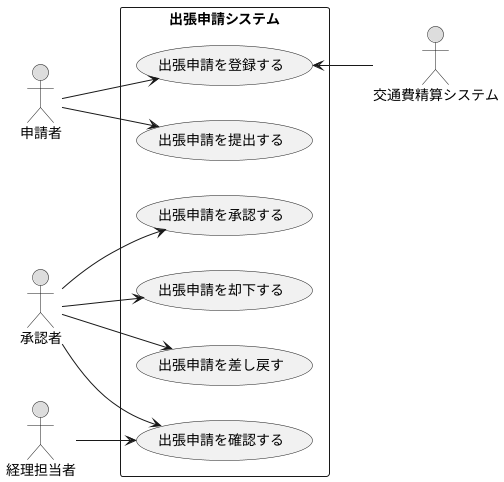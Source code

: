 @startuml 演習2
left to right direction
actor 交通費精算システム #dddddd
actor 申請者 #dddddd
actor 承認者 #dddddd
actor 経理担当者 #dddddd
rectangle 出張申請システム {
usecase 出張申請を登録する
usecase 出張申請を提出する
usecase 出張申請を承認する
usecase 出張申請を却下する
usecase 出張申請を差し戻す
usecase 出張申請を確認する
}
出張申請を登録する<--交通費精算システム
申請者-->出張申請を登録する
申請者-->出張申請を提出する
承認者-->出張申請を承認する
承認者-->出張申請を却下する
承認者-->出張申請を差し戻す
承認者-->出張申請を確認する
経理担当者--> 出張申請を確認する
@enduml